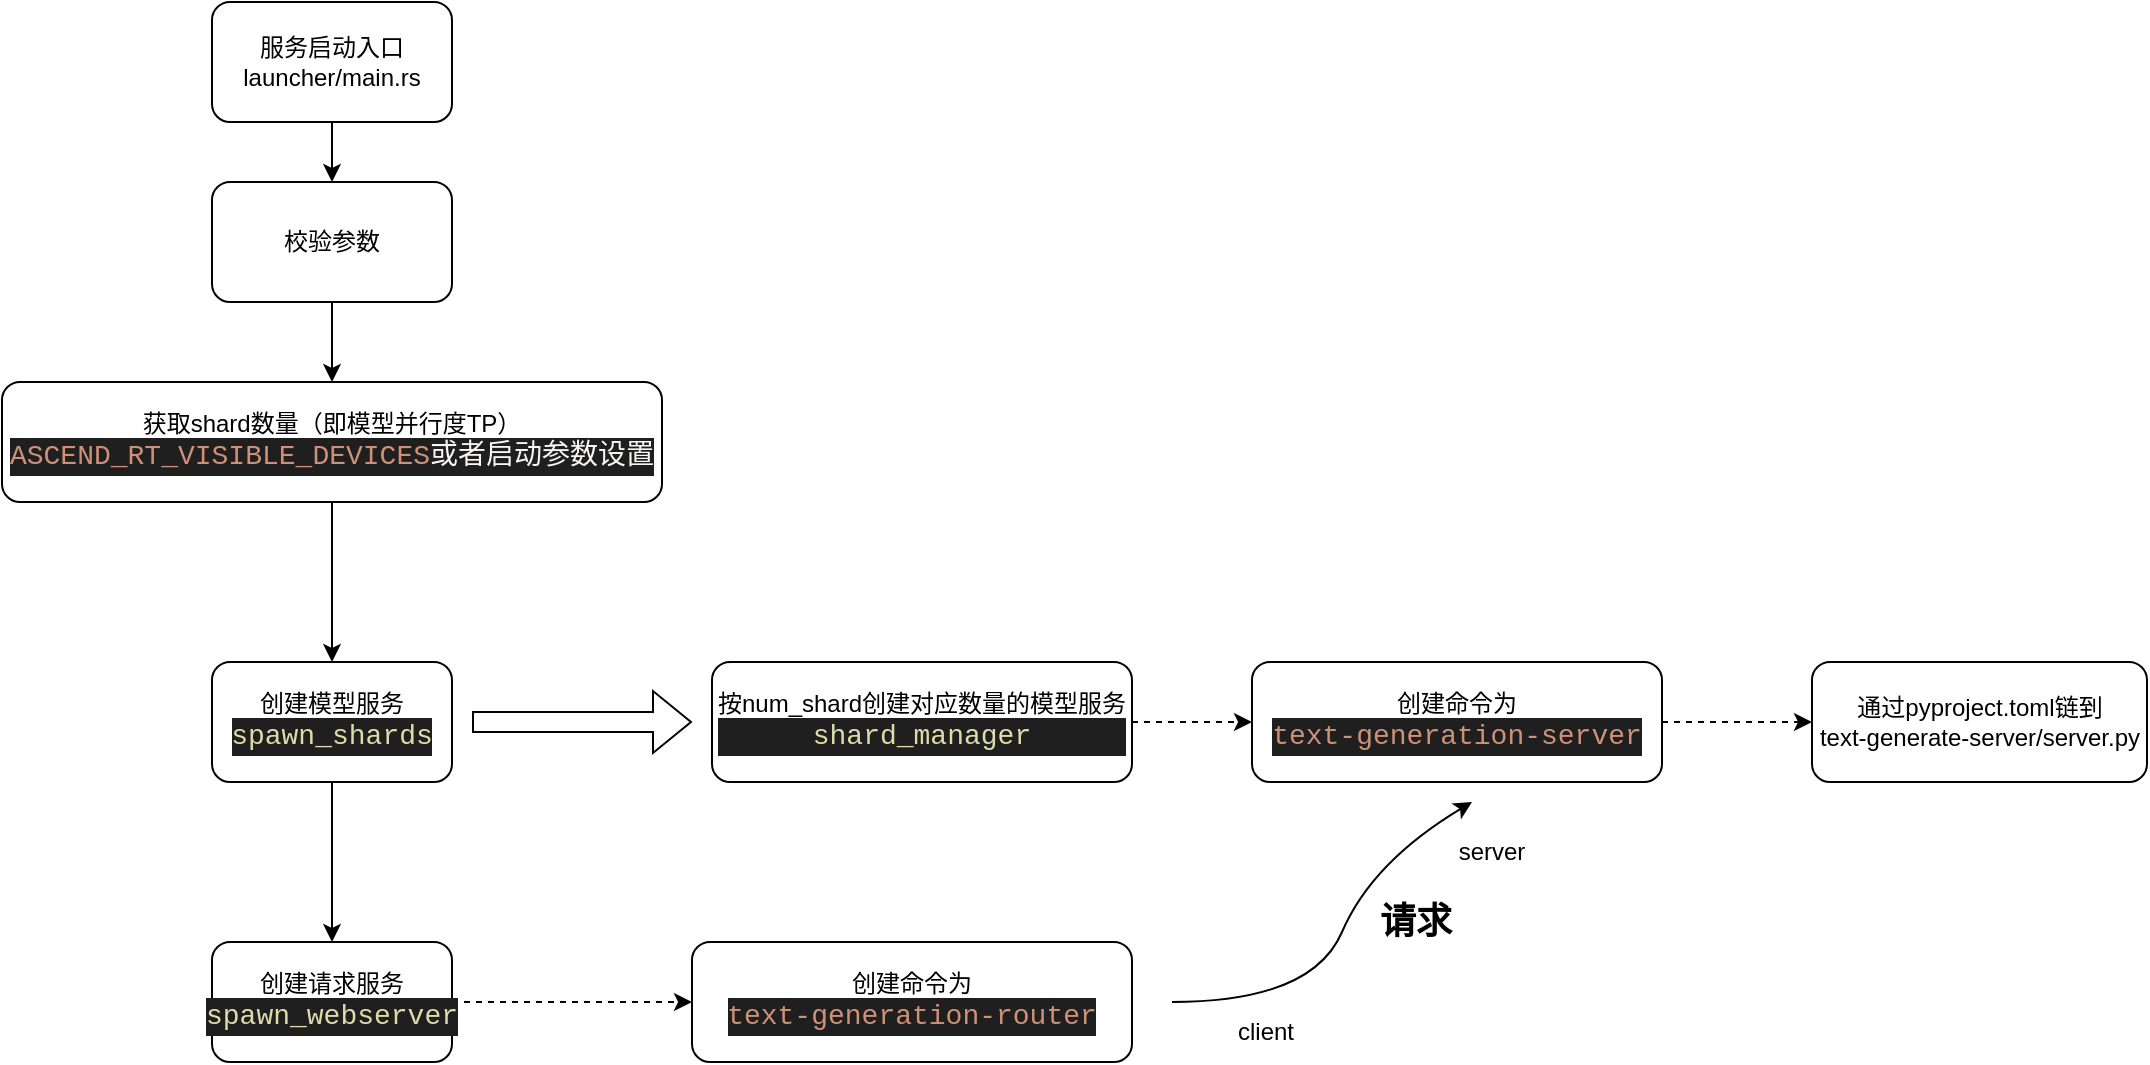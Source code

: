 <mxfile version="24.2.5" type="device" pages="4">
  <diagram id="SqpgA9lJfB61F59VVJIq" name="Launcher">
    <mxGraphModel dx="1347" dy="744" grid="1" gridSize="10" guides="1" tooltips="1" connect="1" arrows="1" fold="1" page="1" pageScale="1" pageWidth="827" pageHeight="1169" math="0" shadow="0">
      <root>
        <mxCell id="0" />
        <mxCell id="1" parent="0" />
        <mxCell id="8fM9SgASZ_8XMaOO6QfT-3" value="" style="edgeStyle=orthogonalEdgeStyle;rounded=0;orthogonalLoop=1;jettySize=auto;html=1;" parent="1" source="8fM9SgASZ_8XMaOO6QfT-1" target="8fM9SgASZ_8XMaOO6QfT-2" edge="1">
          <mxGeometry relative="1" as="geometry" />
        </mxCell>
        <mxCell id="8fM9SgASZ_8XMaOO6QfT-1" value="服务启动入口&lt;div&gt;launcher/main.rs&lt;/div&gt;" style="rounded=1;whiteSpace=wrap;html=1;" parent="1" vertex="1">
          <mxGeometry x="330" y="140" width="120" height="60" as="geometry" />
        </mxCell>
        <mxCell id="8fM9SgASZ_8XMaOO6QfT-5" value="" style="edgeStyle=orthogonalEdgeStyle;rounded=0;orthogonalLoop=1;jettySize=auto;html=1;" parent="1" source="8fM9SgASZ_8XMaOO6QfT-2" target="8fM9SgASZ_8XMaOO6QfT-4" edge="1">
          <mxGeometry relative="1" as="geometry" />
        </mxCell>
        <mxCell id="8fM9SgASZ_8XMaOO6QfT-2" value="校验参数" style="whiteSpace=wrap;html=1;rounded=1;" parent="1" vertex="1">
          <mxGeometry x="330" y="230" width="120" height="60" as="geometry" />
        </mxCell>
        <mxCell id="8fM9SgASZ_8XMaOO6QfT-7" value="" style="edgeStyle=orthogonalEdgeStyle;rounded=0;orthogonalLoop=1;jettySize=auto;html=1;" parent="1" source="8fM9SgASZ_8XMaOO6QfT-4" target="8fM9SgASZ_8XMaOO6QfT-6" edge="1">
          <mxGeometry relative="1" as="geometry" />
        </mxCell>
        <mxCell id="8fM9SgASZ_8XMaOO6QfT-4" value="获取shard数量（即模型并行度TP）&lt;div&gt;&lt;div style=&quot;background-color: rgb(31, 31, 31); font-family: Consolas, &amp;quot;Courier New&amp;quot;, monospace; font-size: 14px; line-height: 19px; white-space: pre;&quot;&gt;&lt;span style=&quot;color: rgb(206, 145, 120);&quot;&gt;ASCEND_RT_VISIBLE_DEVICES&lt;/span&gt;&lt;font color=&quot;#f8f7f6&quot;&gt;或者启动参数设置&lt;/font&gt;&lt;/div&gt;&lt;/div&gt;" style="whiteSpace=wrap;html=1;rounded=1;" parent="1" vertex="1">
          <mxGeometry x="225" y="330" width="330" height="60" as="geometry" />
        </mxCell>
        <mxCell id="8fM9SgASZ_8XMaOO6QfT-9" value="" style="edgeStyle=orthogonalEdgeStyle;rounded=0;orthogonalLoop=1;jettySize=auto;html=1;" parent="1" source="8fM9SgASZ_8XMaOO6QfT-6" target="8fM9SgASZ_8XMaOO6QfT-8" edge="1">
          <mxGeometry relative="1" as="geometry" />
        </mxCell>
        <mxCell id="8fM9SgASZ_8XMaOO6QfT-6" value="创建模型服务&lt;div&gt;&lt;div style=&quot;color: rgb(204, 204, 204); background-color: rgb(31, 31, 31); font-family: Consolas, &amp;quot;Courier New&amp;quot;, monospace; font-size: 14px; line-height: 19px; white-space: pre;&quot;&gt;&lt;span style=&quot;color: #dcdcaa;&quot;&gt;spawn_shards&lt;/span&gt;&lt;/div&gt;&lt;/div&gt;" style="whiteSpace=wrap;html=1;rounded=1;" parent="1" vertex="1">
          <mxGeometry x="330" y="470" width="120" height="60" as="geometry" />
        </mxCell>
        <mxCell id="8fM9SgASZ_8XMaOO6QfT-17" value="" style="edgeStyle=orthogonalEdgeStyle;rounded=0;orthogonalLoop=1;jettySize=auto;html=1;dashed=1;" parent="1" source="8fM9SgASZ_8XMaOO6QfT-8" target="8fM9SgASZ_8XMaOO6QfT-16" edge="1">
          <mxGeometry relative="1" as="geometry" />
        </mxCell>
        <mxCell id="8fM9SgASZ_8XMaOO6QfT-8" value="创建请求服务&lt;div&gt;&lt;div style=&quot;color: rgb(204, 204, 204); background-color: rgb(31, 31, 31); font-family: Consolas, &amp;quot;Courier New&amp;quot;, monospace; font-size: 14px; line-height: 19px; white-space: pre;&quot;&gt;&lt;span style=&quot;color: #dcdcaa;&quot;&gt;spawn_webserver&lt;/span&gt;&lt;/div&gt;&lt;/div&gt;" style="whiteSpace=wrap;html=1;rounded=1;" parent="1" vertex="1">
          <mxGeometry x="330" y="610" width="120" height="60" as="geometry" />
        </mxCell>
        <mxCell id="8fM9SgASZ_8XMaOO6QfT-12" value="" style="shape=flexArrow;endArrow=classic;html=1;rounded=0;" parent="1" edge="1">
          <mxGeometry width="50" height="50" relative="1" as="geometry">
            <mxPoint x="460" y="500" as="sourcePoint" />
            <mxPoint x="570" y="500" as="targetPoint" />
          </mxGeometry>
        </mxCell>
        <mxCell id="8fM9SgASZ_8XMaOO6QfT-15" value="" style="edgeStyle=orthogonalEdgeStyle;rounded=0;orthogonalLoop=1;jettySize=auto;html=1;dashed=1;" parent="1" source="8fM9SgASZ_8XMaOO6QfT-13" target="8fM9SgASZ_8XMaOO6QfT-14" edge="1">
          <mxGeometry relative="1" as="geometry" />
        </mxCell>
        <mxCell id="8fM9SgASZ_8XMaOO6QfT-13" value="按num_shard创建对应数量的模型服务&lt;div&gt;&lt;div style=&quot;color: rgb(204, 204, 204); background-color: rgb(31, 31, 31); font-family: Consolas, &amp;quot;Courier New&amp;quot;, monospace; font-size: 14px; line-height: 19px; white-space: pre;&quot;&gt;&lt;span style=&quot;color: #dcdcaa;&quot;&gt;shard_manager&lt;/span&gt;&lt;/div&gt;&lt;/div&gt;" style="rounded=1;whiteSpace=wrap;html=1;" parent="1" vertex="1">
          <mxGeometry x="580" y="470" width="210" height="60" as="geometry" />
        </mxCell>
        <mxCell id="afpWN4tFc4fNERLYsOLc-2" value="" style="edgeStyle=orthogonalEdgeStyle;rounded=0;orthogonalLoop=1;jettySize=auto;html=1;dashed=1;" parent="1" source="8fM9SgASZ_8XMaOO6QfT-14" target="afpWN4tFc4fNERLYsOLc-1" edge="1">
          <mxGeometry relative="1" as="geometry" />
        </mxCell>
        <mxCell id="8fM9SgASZ_8XMaOO6QfT-14" value="创建命令为&lt;div&gt;&lt;div style=&quot;color: rgb(204, 204, 204); background-color: rgb(31, 31, 31); font-family: Consolas, &amp;quot;Courier New&amp;quot;, monospace; font-size: 14px; line-height: 19px; white-space: pre;&quot;&gt;&lt;span style=&quot;color: #ce9178;&quot;&gt;text-generation-server&lt;/span&gt;&lt;/div&gt;&lt;/div&gt;" style="whiteSpace=wrap;html=1;rounded=1;" parent="1" vertex="1">
          <mxGeometry x="850" y="470" width="205" height="60" as="geometry" />
        </mxCell>
        <mxCell id="8fM9SgASZ_8XMaOO6QfT-16" value="创建命令为&lt;div&gt;&lt;div style=&quot;color: rgb(204, 204, 204); background-color: rgb(31, 31, 31); font-family: Consolas, &amp;quot;Courier New&amp;quot;, monospace; font-size: 14px; line-height: 19px; white-space: pre;&quot;&gt;&lt;span style=&quot;color: #ce9178;&quot;&gt;text-generation-router&lt;/span&gt;&lt;/div&gt;&lt;/div&gt;" style="whiteSpace=wrap;html=1;rounded=1;" parent="1" vertex="1">
          <mxGeometry x="570" y="610" width="220" height="60" as="geometry" />
        </mxCell>
        <mxCell id="afpWN4tFc4fNERLYsOLc-1" value="通过pyproject.toml链到&lt;div&gt;text-generate-server/server.py&lt;/div&gt;" style="whiteSpace=wrap;html=1;rounded=1;" parent="1" vertex="1">
          <mxGeometry x="1130" y="470" width="167.5" height="60" as="geometry" />
        </mxCell>
        <mxCell id="j8MMWJbs8Y2KiwgAFLxC-1" value="" style="curved=1;endArrow=classic;html=1;rounded=0;" parent="1" edge="1">
          <mxGeometry width="50" height="50" relative="1" as="geometry">
            <mxPoint x="810" y="640" as="sourcePoint" />
            <mxPoint x="960" y="540" as="targetPoint" />
            <Array as="points">
              <mxPoint x="880" y="640" />
              <mxPoint x="910" y="570" />
            </Array>
          </mxGeometry>
        </mxCell>
        <mxCell id="j8MMWJbs8Y2KiwgAFLxC-2" value="client" style="text;html=1;align=center;verticalAlign=middle;whiteSpace=wrap;rounded=0;" parent="1" vertex="1">
          <mxGeometry x="827" y="640" width="60" height="30" as="geometry" />
        </mxCell>
        <mxCell id="j8MMWJbs8Y2KiwgAFLxC-3" value="server" style="text;html=1;align=center;verticalAlign=middle;whiteSpace=wrap;rounded=0;" parent="1" vertex="1">
          <mxGeometry x="940" y="550" width="60" height="30" as="geometry" />
        </mxCell>
        <mxCell id="j8MMWJbs8Y2KiwgAFLxC-5" value="请求" style="text;html=1;align=center;verticalAlign=middle;whiteSpace=wrap;rounded=0;fontSize=18;fontStyle=1" parent="1" vertex="1">
          <mxGeometry x="887" y="585" width="90" height="30" as="geometry" />
        </mxCell>
      </root>
    </mxGraphModel>
  </diagram>
  <diagram id="bvo3i7HECF0Yc3GEDmf4" name="text-generation-router">
    <mxGraphModel dx="1347" dy="744" grid="1" gridSize="10" guides="1" tooltips="1" connect="1" arrows="1" fold="1" page="1" pageScale="1" pageWidth="827" pageHeight="1169" math="0" shadow="0">
      <root>
        <mxCell id="0" />
        <mxCell id="1" parent="0" />
        <mxCell id="l9--Gc5wlDO2-LVOBnj8-3" value="" style="edgeStyle=orthogonalEdgeStyle;rounded=0;orthogonalLoop=1;jettySize=auto;html=1;" parent="1" source="l9--Gc5wlDO2-LVOBnj8-1" target="l9--Gc5wlDO2-LVOBnj8-2" edge="1">
          <mxGeometry relative="1" as="geometry" />
        </mxCell>
        <mxCell id="l9--Gc5wlDO2-LVOBnj8-1" value="请求服务入口&lt;div&gt;router/main.rs&lt;/div&gt;" style="rounded=1;whiteSpace=wrap;html=1;" parent="1" vertex="1">
          <mxGeometry x="250" y="230" width="120" height="60" as="geometry" />
        </mxCell>
        <mxCell id="l9--Gc5wlDO2-LVOBnj8-5" value="" style="edgeStyle=orthogonalEdgeStyle;rounded=0;orthogonalLoop=1;jettySize=auto;html=1;" parent="1" source="l9--Gc5wlDO2-LVOBnj8-2" target="l9--Gc5wlDO2-LVOBnj8-4" edge="1">
          <mxGeometry relative="1" as="geometry" />
        </mxCell>
        <mxCell id="l9--Gc5wlDO2-LVOBnj8-2" value="参数校验" style="whiteSpace=wrap;html=1;rounded=1;" parent="1" vertex="1">
          <mxGeometry x="250" y="330" width="120" height="60" as="geometry" />
        </mxCell>
        <mxCell id="XuCRXoDc4IViZIX7bLIx-2" value="" style="edgeStyle=orthogonalEdgeStyle;rounded=0;orthogonalLoop=1;jettySize=auto;html=1;" parent="1" source="l9--Gc5wlDO2-LVOBnj8-4" target="XuCRXoDc4IViZIX7bLIx-1" edge="1">
          <mxGeometry relative="1" as="geometry" />
        </mxCell>
        <mxCell id="l9--Gc5wlDO2-LVOBnj8-4" value="如果有tokenizer.json，则加载（加速tokenize）" style="whiteSpace=wrap;html=1;rounded=1;" parent="1" vertex="1">
          <mxGeometry x="220" y="430" width="180" height="60" as="geometry" />
        </mxCell>
        <mxCell id="XuCRXoDc4IViZIX7bLIx-4" value="" style="edgeStyle=orthogonalEdgeStyle;rounded=0;orthogonalLoop=1;jettySize=auto;html=1;dashed=1;" parent="1" source="XuCRXoDc4IViZIX7bLIx-1" target="XuCRXoDc4IViZIX7bLIx-3" edge="1">
          <mxGeometry relative="1" as="geometry" />
        </mxCell>
        <mxCell id="XuCRXoDc4IViZIX7bLIx-8" value="" style="edgeStyle=orthogonalEdgeStyle;rounded=0;orthogonalLoop=1;jettySize=auto;html=1;" parent="1" source="XuCRXoDc4IViZIX7bLIx-1" target="XuCRXoDc4IViZIX7bLIx-7" edge="1">
          <mxGeometry relative="1" as="geometry" />
        </mxCell>
        <mxCell id="XuCRXoDc4IViZIX7bLIx-1" value="创建shardedClient" style="whiteSpace=wrap;html=1;rounded=1;" parent="1" vertex="1">
          <mxGeometry x="250" y="540" width="120" height="60" as="geometry" />
        </mxCell>
        <mxCell id="XuCRXoDc4IViZIX7bLIx-6" value="" style="edgeStyle=orthogonalEdgeStyle;rounded=0;orthogonalLoop=1;jettySize=auto;html=1;dashed=1;" parent="1" source="XuCRXoDc4IViZIX7bLIx-3" target="XuCRXoDc4IViZIX7bLIx-5" edge="1">
          <mxGeometry relative="1" as="geometry" />
        </mxCell>
        <mxCell id="XuCRXoDc4IViZIX7bLIx-3" value="实际是多个客户端&lt;div&gt;&lt;div style=&quot;color: rgb(204, 204, 204); background-color: rgb(31, 31, 31); font-family: Consolas, &amp;quot;Courier New&amp;quot;, monospace; font-size: 14px; line-height: 19px; white-space: pre;&quot;&gt;&lt;span style=&quot;color: #4ec9b0;&quot;&gt;Vec&lt;/span&gt;&amp;lt;&lt;span style=&quot;color: #4ec9b0;&quot;&gt;Client&lt;/span&gt;&amp;gt;&lt;/div&gt;&lt;/div&gt;" style="whiteSpace=wrap;html=1;rounded=1;" parent="1" vertex="1">
          <mxGeometry x="450" y="540" width="120" height="60" as="geometry" />
        </mxCell>
        <mxCell id="XuCRXoDc4IViZIX7bLIx-5" value="Client实际是&lt;div&gt;&lt;div style=&quot;color: rgb(204, 204, 204); background-color: rgb(31, 31, 31); font-family: Consolas, &amp;quot;Courier New&amp;quot;, monospace; font-size: 14px; line-height: 19px; white-space: pre;&quot;&gt;&lt;span style=&quot;color: #4ec9b0;&quot;&gt;TextGenerationServiceClient&lt;/span&gt;&amp;lt;&lt;span style=&quot;color: #4ec9b0;&quot;&gt;Channel&lt;/span&gt;&amp;gt;&lt;/div&gt;&lt;/div&gt;" style="whiteSpace=wrap;html=1;rounded=1;" parent="1" vertex="1">
          <mxGeometry x="620" y="540" width="310" height="60" as="geometry" />
        </mxCell>
        <mxCell id="XuCRXoDc4IViZIX7bLIx-10" value="" style="edgeStyle=orthogonalEdgeStyle;rounded=0;orthogonalLoop=1;jettySize=auto;html=1;" parent="1" source="XuCRXoDc4IViZIX7bLIx-7" target="XuCRXoDc4IViZIX7bLIx-9" edge="1">
          <mxGeometry relative="1" as="geometry" />
        </mxCell>
        <mxCell id="XuCRXoDc4IViZIX7bLIx-7" value="调用clear_cache()" style="whiteSpace=wrap;html=1;rounded=1;" parent="1" vertex="1">
          <mxGeometry x="250" y="650" width="120" height="60" as="geometry" />
        </mxCell>
        <mxCell id="XuCRXoDc4IViZIX7bLIx-12" value="" style="edgeStyle=orthogonalEdgeStyle;rounded=0;orthogonalLoop=1;jettySize=auto;html=1;" parent="1" source="XuCRXoDc4IViZIX7bLIx-9" target="XuCRXoDc4IViZIX7bLIx-11" edge="1">
          <mxGeometry relative="1" as="geometry" />
        </mxCell>
        <mxCell id="XuCRXoDc4IViZIX7bLIx-9" value="调用warmup" style="whiteSpace=wrap;html=1;rounded=1;" parent="1" vertex="1">
          <mxGeometry x="250" y="770" width="120" height="60" as="geometry" />
        </mxCell>
        <mxCell id="XuCRXoDc4IViZIX7bLIx-15" value="" style="edgeStyle=orthogonalEdgeStyle;rounded=0;orthogonalLoop=1;jettySize=auto;html=1;dashed=1;" parent="1" source="XuCRXoDc4IViZIX7bLIx-11" target="XuCRXoDc4IViZIX7bLIx-14" edge="1">
          <mxGeometry relative="1" as="geometry" />
        </mxCell>
        <mxCell id="XuCRXoDc4IViZIX7bLIx-11" value="启动服务&lt;div&gt;&lt;div style=&quot;color: rgb(204, 204, 204); background-color: rgb(31, 31, 31); font-family: Consolas, &amp;quot;Courier New&amp;quot;, monospace; font-size: 14px; line-height: 19px; white-space: pre;&quot;&gt;&lt;span style=&quot;color: #4ec9b0;&quot;&gt;server&lt;/span&gt;&lt;span style=&quot;color: #d4d4d4;&quot;&gt;::&lt;/span&gt;&lt;span style=&quot;color: #dcdcaa;&quot;&gt;run&lt;/span&gt;()&lt;/div&gt;&lt;/div&gt;" style="whiteSpace=wrap;html=1;rounded=1;" parent="1" vertex="1">
          <mxGeometry x="250" y="880" width="120" height="60" as="geometry" />
        </mxCell>
        <mxCell id="XuCRXoDc4IViZIX7bLIx-14" value="调用server.rs的run()" style="whiteSpace=wrap;html=1;rounded=1;" parent="1" vertex="1">
          <mxGeometry x="450" y="880" width="120" height="60" as="geometry" />
        </mxCell>
        <mxCell id="uufldpvzKON03YWBHDo--1" value="" style="shape=curlyBracket;whiteSpace=wrap;html=1;rounded=1;labelPosition=left;verticalLabelPosition=middle;align=right;verticalAlign=middle;" parent="1" vertex="1">
          <mxGeometry x="590" y="850" width="20" height="120" as="geometry" />
        </mxCell>
        <mxCell id="uufldpvzKON03YWBHDo--2" value="创建validation对象&lt;div&gt;对输入进行处理&lt;/div&gt;" style="rounded=1;whiteSpace=wrap;html=1;" parent="1" vertex="1">
          <mxGeometry x="620" y="830" width="170" height="40" as="geometry" />
        </mxCell>
        <mxCell id="uufldpvzKON03YWBHDo--3" value="创建infer对象&lt;div&gt;做推理&lt;/div&gt;" style="rounded=1;whiteSpace=wrap;html=1;" parent="1" vertex="1">
          <mxGeometry x="620" y="890" width="170" height="40" as="geometry" />
        </mxCell>
        <mxCell id="uufldpvzKON03YWBHDo--4" value="启动服务，并提供请求url&lt;div&gt;&lt;div style=&quot;color: rgb(204, 204, 204); background-color: rgb(31, 31, 31); font-family: Consolas, &amp;quot;Courier New&amp;quot;, monospace; font-size: 14px; line-height: 19px; white-space: pre;&quot;&gt;&lt;span style=&quot;color: #4ec9b0;&quot;&gt;Router&lt;/span&gt;&lt;span style=&quot;color: #d4d4d4;&quot;&gt;::&lt;/span&gt;&lt;span style=&quot;color: #dcdcaa;&quot;&gt;new&lt;/span&gt;()&lt;/div&gt;&lt;/div&gt;" style="rounded=1;whiteSpace=wrap;html=1;" parent="1" vertex="1">
          <mxGeometry x="620" y="950" width="185" height="40" as="geometry" />
        </mxCell>
        <mxCell id="uufldpvzKON03YWBHDo--5" value="" style="shape=curlyBracket;whiteSpace=wrap;html=1;rounded=1;labelPosition=left;verticalLabelPosition=middle;align=right;verticalAlign=middle;" parent="1" vertex="1">
          <mxGeometry x="820" y="980" width="20" height="120" as="geometry" />
        </mxCell>
        <mxCell id="uufldpvzKON03YWBHDo--6" value="&lt;div style=&quot;color: #cccccc;background-color: #1f1f1f;font-family: Consolas, &#39;Courier New&#39;, monospace;font-weight: normal;font-size: 14px;line-height: 19px;white-space: pre;&quot;&gt;&lt;div&gt;&lt;span style=&quot;color: #ce9178;&quot;&gt;/generate&lt;/span&gt;&lt;/div&gt;&lt;/div&gt;" style="text;whiteSpace=wrap;html=1;" parent="1" vertex="1">
          <mxGeometry x="850" y="970" width="100" height="40" as="geometry" />
        </mxCell>
        <mxCell id="g-QWhA116RUE6NQJ05dA-4" style="edgeStyle=orthogonalEdgeStyle;rounded=0;orthogonalLoop=1;jettySize=auto;html=1;exitX=1;exitY=0.5;exitDx=0;exitDy=0;entryX=0;entryY=0.5;entryDx=0;entryDy=0;" parent="1" source="uufldpvzKON03YWBHDo--7" target="g-QWhA116RUE6NQJ05dA-3" edge="1">
          <mxGeometry relative="1" as="geometry" />
        </mxCell>
        <mxCell id="uufldpvzKON03YWBHDo--7" value="&lt;div style=&quot;color: #cccccc;background-color: #1f1f1f;font-family: Consolas, &#39;Courier New&#39;, monospace;font-weight: normal;font-size: 14px;line-height: 19px;white-space: pre;&quot;&gt;&lt;div&gt;&lt;span style=&quot;color: #ce9178;&quot;&gt;/generate_stream&lt;/span&gt;&lt;/div&gt;&lt;/div&gt;" style="text;whiteSpace=wrap;html=1;" parent="1" vertex="1">
          <mxGeometry x="850" y="1010" width="160" height="40" as="geometry" />
        </mxCell>
        <mxCell id="uufldpvzKON03YWBHDo--8" value="" style="ellipse;whiteSpace=wrap;html=1;aspect=fixed;fillColor=#edeaf1;" parent="1" vertex="1">
          <mxGeometry x="860" y="1050" width="10" height="10" as="geometry" />
        </mxCell>
        <mxCell id="uufldpvzKON03YWBHDo--9" value="" style="ellipse;whiteSpace=wrap;html=1;aspect=fixed;fillColor=#FFFFFF;" parent="1" vertex="1">
          <mxGeometry x="860" y="1070" width="10" height="10" as="geometry" />
        </mxCell>
        <mxCell id="uufldpvzKON03YWBHDo--10" value="" style="ellipse;whiteSpace=wrap;html=1;aspect=fixed;fillColor=#f7f5fa;" parent="1" vertex="1">
          <mxGeometry x="860" y="1090" width="10" height="10" as="geometry" />
        </mxCell>
        <mxCell id="uufldpvzKON03YWBHDo--11" value="" style="curved=1;endArrow=classic;html=1;rounded=0;exitX=0.5;exitY=1;exitDx=0;exitDy=0;entryX=1;entryY=0;entryDx=0;entryDy=0;" parent="1" source="XuCRXoDc4IViZIX7bLIx-3" target="uufldpvzKON03YWBHDo--3" edge="1">
          <mxGeometry width="50" height="50" relative="1" as="geometry">
            <mxPoint x="640" y="860" as="sourcePoint" />
            <mxPoint x="690" y="810" as="targetPoint" />
            <Array as="points">
              <mxPoint x="720" y="650" />
              <mxPoint x="950" y="760" />
            </Array>
          </mxGeometry>
        </mxCell>
        <mxCell id="uufldpvzKON03YWBHDo--12" value="其中的成员" style="text;html=1;align=center;verticalAlign=middle;whiteSpace=wrap;rounded=0;fontStyle=1;fontSize=16;" parent="1" vertex="1">
          <mxGeometry x="720" y="640" width="110" height="30" as="geometry" />
        </mxCell>
        <mxCell id="uufldpvzKON03YWBHDo--14" style="edgeStyle=orthogonalEdgeStyle;rounded=0;orthogonalLoop=1;jettySize=auto;html=1;exitX=0.5;exitY=1;exitDx=0;exitDy=0;entryX=0.1;entryY=0.5;entryDx=0;entryDy=0;entryPerimeter=0;" parent="1" source="uufldpvzKON03YWBHDo--4" target="uufldpvzKON03YWBHDo--5" edge="1">
          <mxGeometry relative="1" as="geometry" />
        </mxCell>
        <mxCell id="g-QWhA116RUE6NQJ05dA-11" value="" style="edgeStyle=orthogonalEdgeStyle;rounded=0;orthogonalLoop=1;jettySize=auto;html=1;" parent="1" source="g-QWhA116RUE6NQJ05dA-3" target="g-QWhA116RUE6NQJ05dA-10" edge="1">
          <mxGeometry relative="1" as="geometry" />
        </mxCell>
        <mxCell id="g-QWhA116RUE6NQJ05dA-3" value="实际调用infer.generate_stream" style="rounded=1;whiteSpace=wrap;html=1;" parent="1" vertex="1">
          <mxGeometry x="1050" y="1000" width="150" height="60" as="geometry" />
        </mxCell>
        <mxCell id="g-QWhA116RUE6NQJ05dA-6" value="" style="shape=curlyBracket;whiteSpace=wrap;html=1;rounded=1;labelPosition=left;verticalLabelPosition=middle;align=right;verticalAlign=middle;" parent="1" vertex="1">
          <mxGeometry x="970" y="850" width="20" height="120" as="geometry" />
        </mxCell>
        <mxCell id="g-QWhA116RUE6NQJ05dA-7" value="创建queue，存放请求" style="rounded=1;whiteSpace=wrap;html=1;" parent="1" vertex="1">
          <mxGeometry x="1001" y="850" width="139" height="40" as="geometry" />
        </mxCell>
        <mxCell id="g-QWhA116RUE6NQJ05dA-8" style="edgeStyle=orthogonalEdgeStyle;rounded=0;orthogonalLoop=1;jettySize=auto;html=1;exitX=1;exitY=0.5;exitDx=0;exitDy=0;entryX=0.1;entryY=0.5;entryDx=0;entryDy=0;entryPerimeter=0;" parent="1" source="uufldpvzKON03YWBHDo--3" target="g-QWhA116RUE6NQJ05dA-6" edge="1">
          <mxGeometry relative="1" as="geometry" />
        </mxCell>
        <mxCell id="g-QWhA116RUE6NQJ05dA-9" value="创建batching_task&lt;div&gt;实际的任务处理&lt;/div&gt;" style="rounded=1;whiteSpace=wrap;html=1;" parent="1" vertex="1">
          <mxGeometry x="1001" y="930" width="139" height="40" as="geometry" />
        </mxCell>
        <mxCell id="g-QWhA116RUE6NQJ05dA-10" value="将请求存放进queue，&lt;div&gt;随后激活batching_task&lt;/div&gt;" style="whiteSpace=wrap;html=1;rounded=1;" parent="1" vertex="1">
          <mxGeometry x="1295" y="1000" width="120" height="60" as="geometry" />
        </mxCell>
        <mxCell id="g-QWhA116RUE6NQJ05dA-12" value="" style="curved=1;endArrow=classic;html=1;rounded=0;entryX=1;entryY=0.5;entryDx=0;entryDy=0;exitX=0.5;exitY=0;exitDx=0;exitDy=0;" parent="1" source="g-QWhA116RUE6NQJ05dA-10" target="g-QWhA116RUE6NQJ05dA-9" edge="1">
          <mxGeometry width="50" height="50" relative="1" as="geometry">
            <mxPoint x="1070" y="870" as="sourcePoint" />
            <mxPoint x="1120" y="820" as="targetPoint" />
            <Array as="points">
              <mxPoint x="1280" y="960" />
              <mxPoint x="1200" y="950" />
            </Array>
          </mxGeometry>
        </mxCell>
        <mxCell id="H_vMvMSTDIy7fdAYlQ_e-1" value="" style="shape=curlyBracket;whiteSpace=wrap;html=1;rounded=1;labelPosition=left;verticalLabelPosition=middle;align=right;verticalAlign=middle;" parent="1" vertex="1">
          <mxGeometry x="1210" y="770" width="20" height="120" as="geometry" />
        </mxCell>
        <mxCell id="H_vMvMSTDIy7fdAYlQ_e-2" style="edgeStyle=orthogonalEdgeStyle;rounded=0;orthogonalLoop=1;jettySize=auto;html=1;exitX=1;exitY=0.25;exitDx=0;exitDy=0;entryX=0.1;entryY=0.5;entryDx=0;entryDy=0;entryPerimeter=0;" parent="1" source="g-QWhA116RUE6NQJ05dA-9" target="H_vMvMSTDIy7fdAYlQ_e-1" edge="1">
          <mxGeometry relative="1" as="geometry">
            <Array as="points">
              <mxPoint x="1180" y="940" />
              <mxPoint x="1180" y="830" />
            </Array>
          </mxGeometry>
        </mxCell>
        <mxCell id="H_vMvMSTDIy7fdAYlQ_e-3" value="prefill" style="rounded=1;whiteSpace=wrap;html=1;" parent="1" vertex="1">
          <mxGeometry x="1241" y="750" width="99" height="30" as="geometry" />
        </mxCell>
        <mxCell id="H_vMvMSTDIy7fdAYlQ_e-4" value="decode" style="rounded=1;whiteSpace=wrap;html=1;" parent="1" vertex="1">
          <mxGeometry x="1241" y="791" width="99" height="30" as="geometry" />
        </mxCell>
        <mxCell id="H_vMvMSTDIy7fdAYlQ_e-5" value="filter_batch" style="rounded=1;whiteSpace=wrap;html=1;" parent="1" vertex="1">
          <mxGeometry x="1241" y="835" width="99" height="30" as="geometry" />
        </mxCell>
        <mxCell id="H_vMvMSTDIy7fdAYlQ_e-7" value="clear_cache" style="rounded=1;whiteSpace=wrap;html=1;" parent="1" vertex="1">
          <mxGeometry x="1241" y="880" width="99" height="30" as="geometry" />
        </mxCell>
        <mxCell id="PLalCdW3tqJCb5XtEiZM-1" value="" style="curved=1;endArrow=classic;html=1;rounded=0;entryX=1;entryY=0.5;entryDx=0;entryDy=0;" parent="1" target="XuCRXoDc4IViZIX7bLIx-5" edge="1">
          <mxGeometry width="50" height="50" relative="1" as="geometry">
            <mxPoint x="1350" y="840" as="sourcePoint" />
            <mxPoint x="960" y="790" as="targetPoint" />
            <Array as="points">
              <mxPoint x="1370" y="660" />
              <mxPoint x="1180" y="580" />
            </Array>
          </mxGeometry>
        </mxCell>
        <mxCell id="PLalCdW3tqJCb5XtEiZM-2" value="调用client的方法" style="text;html=1;align=center;verticalAlign=middle;whiteSpace=wrap;rounded=0;fontSize=16;fontStyle=1" parent="1" vertex="1">
          <mxGeometry x="1210" y="570" width="160" height="30" as="geometry" />
        </mxCell>
      </root>
    </mxGraphModel>
  </diagram>
  <diagram name="text-generation-server" id="ZYx98nKoxlcXv5ATYFLJ">
    <mxGraphModel dx="344" dy="647" grid="1" gridSize="10" guides="1" tooltips="1" connect="1" arrows="1" fold="1" page="1" pageScale="1" pageWidth="827" pageHeight="1169" math="0" shadow="0">
      <root>
        <mxCell id="0" />
        <mxCell id="1" parent="0" />
        <mxCell id="LAHEby5p-OLS9iusfp1y-2" value="" style="edgeStyle=orthogonalEdgeStyle;rounded=0;orthogonalLoop=1;jettySize=auto;html=1;" parent="1" source="v7SOr5Rd_UC0ck7hViW0-2" target="LAHEby5p-OLS9iusfp1y-1" edge="1">
          <mxGeometry relative="1" as="geometry" />
        </mxCell>
        <mxCell id="v7SOr5Rd_UC0ck7hViW0-2" value="&lt;font style=&quot;font-size: 20px;&quot;&gt;server.py&lt;/font&gt;" style="rounded=1;whiteSpace=wrap;html=1;" parent="1" vertex="1">
          <mxGeometry x="1660" y="530" width="210" height="70" as="geometry" />
        </mxCell>
        <mxCell id="v7SOr5Rd_UC0ck7hViW0-3" style="edgeStyle=orthogonalEdgeStyle;rounded=0;orthogonalLoop=1;jettySize=auto;html=1;exitX=1;exitY=0.5;exitDx=0;exitDy=0;" parent="1" source="v7SOr5Rd_UC0ck7hViW0-6" target="v7SOr5Rd_UC0ck7hViW0-8" edge="1">
          <mxGeometry relative="1" as="geometry">
            <mxPoint x="2210" y="730" as="targetPoint" />
            <Array as="points">
              <mxPoint x="2130" y="845" />
              <mxPoint x="2130" y="730" />
            </Array>
          </mxGeometry>
        </mxCell>
        <mxCell id="v7SOr5Rd_UC0ck7hViW0-5" value="" style="edgeStyle=orthogonalEdgeStyle;rounded=0;orthogonalLoop=1;jettySize=auto;html=1;" parent="1" source="v7SOr5Rd_UC0ck7hViW0-6" target="v7SOr5Rd_UC0ck7hViW0-34" edge="1">
          <mxGeometry relative="1" as="geometry" />
        </mxCell>
        <mxCell id="v7SOr5Rd_UC0ck7hViW0-6" value="&lt;div style=&quot;color: rgb(204, 204, 204); background-color: rgb(31, 31, 31); font-family: Consolas, &amp;quot;Courier New&amp;quot;, monospace; font-size: 14px; line-height: 19px; white-space: pre;&quot;&gt;&lt;div&gt;&lt;span style=&quot;color: #9cdcfe;&quot;&gt;model&lt;/span&gt; &lt;span style=&quot;color: #d4d4d4;&quot;&gt;=&lt;/span&gt; &lt;span style=&quot;color: #dcdcaa;&quot;&gt;get_model&lt;/span&gt;(&lt;span style=&quot;color: rgb(156, 220, 254);&quot;&gt;model_id&lt;/span&gt;, &lt;span style=&quot;color: rgb(156, 220, 254);&quot;&gt;revision&lt;/span&gt;, &lt;span style=&quot;color: rgb(156, 220, 254);&quot;&gt;sharded&lt;/span&gt;, &lt;span style=&quot;color: rgb(156, 220, 254);&quot;&gt;quantize&lt;/span&gt;, &lt;span style=&quot;color: rgb(156, 220, 254);&quot;&gt;dtype&lt;/span&gt;, &lt;span style=&quot;color: rgb(156, 220, 254);&quot;&gt;trust_remote_code&lt;/span&gt;)&lt;/div&gt;&lt;/div&gt;" style="whiteSpace=wrap;html=1;rounded=1;" parent="1" vertex="1">
          <mxGeometry x="1419.38" y="815" width="691.25" height="60" as="geometry" />
        </mxCell>
        <mxCell id="v7SOr5Rd_UC0ck7hViW0-7" value="&lt;font style=&quot;font-size: 20px;&quot;&gt;获取模型&lt;/font&gt;" style="text;html=1;align=center;verticalAlign=middle;whiteSpace=wrap;rounded=0;" parent="1" vertex="1">
          <mxGeometry x="1760" y="735" width="150" height="80" as="geometry" />
        </mxCell>
        <mxCell id="v7SOr5Rd_UC0ck7hViW0-8" value="&lt;div style=&quot;color: rgb(204, 204, 204); background-color: rgb(31, 31, 31); font-family: Consolas, &amp;quot;Courier New&amp;quot;, monospace; font-size: 14px; line-height: 19px; white-space: pre;&quot;&gt;&lt;span style=&quot;color: #4ec9b0;&quot;&gt;ATBModel&lt;/span&gt;&lt;/div&gt;" style="rounded=1;whiteSpace=wrap;html=1;" parent="1" vertex="1">
          <mxGeometry x="2150" y="700" width="120" height="60" as="geometry" />
        </mxCell>
        <mxCell id="v7SOr5Rd_UC0ck7hViW0-18" style="edgeStyle=orthogonalEdgeStyle;rounded=0;orthogonalLoop=1;jettySize=auto;html=1;exitX=1;exitY=0.5;exitDx=0;exitDy=0;entryX=0;entryY=0.5;entryDx=0;entryDy=0;dashed=1;" parent="1" source="v7SOr5Rd_UC0ck7hViW0-20" target="v7SOr5Rd_UC0ck7hViW0-22" edge="1">
          <mxGeometry relative="1" as="geometry" />
        </mxCell>
        <mxCell id="v7SOr5Rd_UC0ck7hViW0-19" value="" style="edgeStyle=orthogonalEdgeStyle;rounded=0;orthogonalLoop=1;jettySize=auto;html=1;" parent="1" source="v7SOr5Rd_UC0ck7hViW0-20" target="v7SOr5Rd_UC0ck7hViW0-24" edge="1">
          <mxGeometry relative="1" as="geometry" />
        </mxCell>
        <mxCell id="v7SOr5Rd_UC0ck7hViW0-20" value="加载权重&lt;div&gt;&lt;span style=&quot;color: rgb(78, 201, 176); font-family: Consolas, &amp;quot;Courier New&amp;quot;, monospace; font-size: 14px; white-space: pre; background-color: rgb(31, 31, 31);&quot;&gt;Weights 类别&lt;/span&gt;&lt;br&gt;&lt;/div&gt;" style="whiteSpace=wrap;html=1;rounded=1;" parent="1" vertex="1">
          <mxGeometry x="2842" y="745" width="288" height="60" as="geometry" />
        </mxCell>
        <mxCell id="v7SOr5Rd_UC0ck7hViW0-22" value="记录tensor_name对应的file_name" style="rounded=1;whiteSpace=wrap;html=1;" parent="1" vertex="1">
          <mxGeometry x="3283" y="745" width="120" height="60" as="geometry" />
        </mxCell>
        <mxCell id="v7SOr5Rd_UC0ck7hViW0-23" value="" style="edgeStyle=orthogonalEdgeStyle;rounded=0;orthogonalLoop=1;jettySize=auto;html=1;" parent="1" source="v7SOr5Rd_UC0ck7hViW0-24" target="v7SOr5Rd_UC0ck7hViW0-33" edge="1">
          <mxGeometry relative="1" as="geometry" />
        </mxCell>
        <mxCell id="v7SOr5Rd_UC0ck7hViW0-24" value="生成模型对象&lt;div&gt;&lt;div style=&quot;color: rgb(204, 204, 204); background-color: rgb(31, 31, 31); font-family: Consolas, &amp;quot;Courier New&amp;quot;, monospace; font-size: 14px; line-height: 19px; white-space: pre;&quot;&gt;&lt;span style=&quot;color: #9cdcfe;&quot;&gt;model_cls&lt;/span&gt;(&lt;span style=&quot;color: #9cdcfe;&quot;&gt;config&lt;/span&gt;, &lt;span style=&quot;color: #9cdcfe;&quot;&gt;weights&lt;/span&gt;)&lt;/div&gt;&lt;/div&gt;&lt;div style=&quot;color: rgb(204, 204, 204); background-color: rgb(31, 31, 31); font-family: Consolas, &amp;quot;Courier New&amp;quot;, monospace; font-size: 14px; line-height: 19px; white-space: pre;&quot;&gt;例子：FlashLlamaForCausalLM&lt;/div&gt;" style="whiteSpace=wrap;html=1;rounded=1;" parent="1" vertex="1">
          <mxGeometry x="2846" y="875" width="280" height="60" as="geometry" />
        </mxCell>
        <mxCell id="v7SOr5Rd_UC0ck7hViW0-26" value="" style="shape=curlyBracket;whiteSpace=wrap;html=1;rounded=1;labelPosition=left;verticalLabelPosition=middle;align=right;verticalAlign=middle;" parent="1" vertex="1">
          <mxGeometry x="3220" y="873.25" width="20" height="185.5" as="geometry" />
        </mxCell>
        <mxCell id="v7SOr5Rd_UC0ck7hViW0-27" value="主模型&lt;div&gt;&lt;div style=&quot;color: rgb(204, 204, 204); background-color: rgb(31, 31, 31); font-family: Consolas, &amp;quot;Courier New&amp;quot;, monospace; font-size: 14px; line-height: 19px; white-space: pre;&quot;&gt;&lt;span style=&quot;color: #4ec9b0;&quot;&gt;FlashLlamaModel&lt;/span&gt;(&lt;span style=&quot;color: #9cdcfe;&quot;&gt;config&lt;/span&gt;, &lt;span style=&quot;color: #9cdcfe;&quot;&gt;weights&lt;/span&gt;)&lt;/div&gt;&lt;/div&gt;" style="rounded=1;whiteSpace=wrap;html=1;" parent="1" vertex="1">
          <mxGeometry x="3250" y="859" width="280" height="60" as="geometry" />
        </mxCell>
        <mxCell id="v7SOr5Rd_UC0ck7hViW0-28" value="" style="shape=curlyBracket;whiteSpace=wrap;html=1;rounded=1;labelPosition=left;verticalLabelPosition=middle;align=right;verticalAlign=middle;size=0.5;" parent="1" vertex="1">
          <mxGeometry x="3540" y="829" width="20" height="150" as="geometry" />
        </mxCell>
        <mxCell id="v7SOr5Rd_UC0ck7hViW0-29" value="&lt;div style=&quot;color: rgb(204, 204, 204); background-color: rgb(31, 31, 31); font-family: Consolas, &amp;quot;Courier New&amp;quot;, monospace; font-size: 14px; line-height: 19px; white-space: pre;&quot;&gt;&lt;span style=&quot;color: #4ec9b0;&quot;&gt;TensorEmbedding&lt;/span&gt;&lt;/div&gt;" style="rounded=1;whiteSpace=wrap;html=1;" parent="1" vertex="1">
          <mxGeometry x="3590" y="789" width="140" height="60" as="geometry" />
        </mxCell>
        <mxCell id="v7SOr5Rd_UC0ck7hViW0-30" value="&lt;div style=&quot;color: rgb(204, 204, 204); background-color: rgb(31, 31, 31); font-family: Consolas, &amp;quot;Courier New&amp;quot;, monospace; font-size: 14px; line-height: 19px; white-space: pre;&quot;&gt;&lt;div style=&quot;line-height: 19px;&quot;&gt;&lt;span style=&quot;color: #4ec9b0;&quot;&gt;FlashLlamaLayer&lt;/span&gt;&lt;/div&gt;&lt;/div&gt;" style="rounded=1;whiteSpace=wrap;html=1;" parent="1" vertex="1">
          <mxGeometry x="3590" y="869" width="140" height="60" as="geometry" />
        </mxCell>
        <mxCell id="v7SOr5Rd_UC0ck7hViW0-31" value="&lt;div style=&quot;color: rgb(204, 204, 204); background-color: rgb(31, 31, 31); font-family: Consolas, &amp;quot;Courier New&amp;quot;, monospace; font-size: 14px; line-height: 19px; white-space: pre;&quot;&gt;&lt;div style=&quot;line-height: 19px;&quot;&gt;&lt;div style=&quot;line-height: 19px;&quot;&gt;&lt;span style=&quot;color: #4ec9b0;&quot;&gt;LlamaRMSNorm&lt;/span&gt;&lt;/div&gt;&lt;/div&gt;&lt;/div&gt;" style="rounded=1;whiteSpace=wrap;html=1;" parent="1" vertex="1">
          <mxGeometry x="3590" y="949" width="140" height="60" as="geometry" />
        </mxCell>
        <mxCell id="v7SOr5Rd_UC0ck7hViW0-32" value="&lt;div style=&quot;color: rgb(204, 204, 204); background-color: rgb(31, 31, 31); font-family: Consolas, &amp;quot;Courier New&amp;quot;, monospace; font-size: 14px; line-height: 19px; white-space: pre;&quot;&gt;&lt;span style=&quot;color: #9cdcfe;&quot;&gt;lm_head&lt;/span&gt;&lt;/div&gt;" style="rounded=1;whiteSpace=wrap;html=1;" parent="1" vertex="1">
          <mxGeometry x="3251" y="1009" width="280" height="60" as="geometry" />
        </mxCell>
        <mxCell id="v7SOr5Rd_UC0ck7hViW0-33" value="模型to_device&lt;div&gt;&lt;div style=&quot;color: rgb(204, 204, 204); background-color: rgb(31, 31, 31); font-family: Consolas, &amp;quot;Courier New&amp;quot;, monospace; font-size: 14px; line-height: 19px; white-space: pre;&quot;&gt;&lt;span style=&quot;color: #9cdcfe;&quot;&gt;model&lt;/span&gt; &lt;span style=&quot;color: #d4d4d4;&quot;&gt;=&lt;/span&gt; &lt;span style=&quot;color: #9cdcfe;&quot;&gt;model&lt;/span&gt;.&lt;span style=&quot;color: #dcdcaa;&quot;&gt;to&lt;/span&gt;(&lt;span style=&quot;color: #9cdcfe;&quot;&gt;weights&lt;/span&gt;.&lt;span style=&quot;color: #9cdcfe;&quot;&gt;device&lt;/span&gt;)&lt;/div&gt;&lt;/div&gt;" style="whiteSpace=wrap;html=1;rounded=1;" parent="1" vertex="1">
          <mxGeometry x="2839" y="1009" width="294" height="60" as="geometry" />
        </mxCell>
        <mxCell id="v7SOr5Rd_UC0ck7hViW0-34" value="&lt;div style=&quot;color: rgb(204, 204, 204); background-color: rgb(31, 31, 31); font-family: Consolas, &amp;quot;Courier New&amp;quot;, monospace; font-size: 14px; line-height: 19px; white-space: pre;&quot;&gt;&lt;div&gt;&lt;span style=&quot;color: #4ec9b0;&quot;&gt;generate_pb2_grpc&lt;/span&gt;.&lt;span style=&quot;color: #dcdcaa;&quot;&gt;add_TextGenerationServiceServicer_to_server&lt;/span&gt;(&lt;/div&gt;&lt;div&gt;&amp;nbsp; &amp;nbsp; &amp;nbsp; &amp;nbsp; &amp;nbsp; &amp;nbsp; &lt;span style=&quot;color: #4ec9b0;&quot;&gt;TextGenerationService&lt;/span&gt;(&lt;span style=&quot;color: #9cdcfe;&quot;&gt;model&lt;/span&gt;, &lt;span style=&quot;color: #4ec9b0;&quot;&gt;Cache&lt;/span&gt;(), &lt;span style=&quot;color: #9cdcfe;&quot;&gt;server_urls&lt;/span&gt;), &lt;span style=&quot;color: #9cdcfe;&quot;&gt;server&lt;/span&gt;&lt;/div&gt;&lt;div&gt;&amp;nbsp; &amp;nbsp; &amp;nbsp; &amp;nbsp; )&lt;/div&gt;&lt;/div&gt;" style="whiteSpace=wrap;html=1;rounded=1;" parent="1" vertex="1">
          <mxGeometry x="1465" y="952" width="600" height="88" as="geometry" />
        </mxCell>
        <mxCell id="v7SOr5Rd_UC0ck7hViW0-35" value="&lt;font style=&quot;font-size: 20px;&quot;&gt;创建模型服务与模型的关联&lt;/font&gt;" style="text;html=1;align=center;verticalAlign=middle;whiteSpace=wrap;rounded=0;" parent="1" vertex="1">
          <mxGeometry x="1770" y="875" width="270" height="80" as="geometry" />
        </mxCell>
        <mxCell id="lvHtKbhah0ZUGW8FzedY-3" value="" style="shape=curlyBracket;whiteSpace=wrap;html=1;rounded=1;labelPosition=left;verticalLabelPosition=middle;align=right;verticalAlign=middle;" parent="1" vertex="1">
          <mxGeometry x="2280" y="630" width="20" height="200" as="geometry" />
        </mxCell>
        <mxCell id="lvHtKbhah0ZUGW8FzedY-4" value="根据ATB_LLM创建model_runner&lt;div&gt;&lt;div&gt;self.model_runner = ModelRunner(model_id,rank,world_size)&lt;/div&gt;&lt;/div&gt;" style="rounded=1;whiteSpace=wrap;html=1;" parent="1" vertex="1">
          <mxGeometry x="2320" y="600" width="370" height="60" as="geometry" />
        </mxCell>
        <mxCell id="lvHtKbhah0ZUGW8FzedY-5" value="加载权重&lt;div&gt;&lt;div style=&quot;color: rgb(204, 204, 204); background-color: rgb(31, 31, 31); font-family: Consolas, &amp;quot;Courier New&amp;quot;, monospace; font-size: 14px; line-height: 19px; white-space: pre;&quot;&gt;&lt;span style=&quot;color: #9cdcfe;&quot;&gt;self&lt;/span&gt;.&lt;span style=&quot;color: #9cdcfe;&quot;&gt;model_runner&lt;/span&gt;.load_weights()&lt;/div&gt;&lt;/div&gt;" style="rounded=1;whiteSpace=wrap;html=1;" parent="1" vertex="1">
          <mxGeometry x="2320" y="700" width="370" height="60" as="geometry" />
        </mxCell>
        <mxCell id="lvHtKbhah0ZUGW8FzedY-6" value="初始化TGI的&lt;span style=&quot;color: rgb(78, 201, 176); background-color: rgb(31, 31, 31); font-family: Consolas, &amp;quot;Courier New&amp;quot;, monospace; font-size: 14px; white-space: pre;&quot;&gt;FlashCausalLM&lt;/span&gt;" style="rounded=1;whiteSpace=wrap;html=1;" parent="1" vertex="1">
          <mxGeometry x="2320" y="800" width="200" height="59" as="geometry" />
        </mxCell>
        <mxCell id="lvHtKbhah0ZUGW8FzedY-7" value="" style="shape=curlyBracket;whiteSpace=wrap;html=1;rounded=1;labelPosition=left;verticalLabelPosition=middle;align=right;verticalAlign=middle;" parent="1" vertex="1">
          <mxGeometry x="2720" y="480" width="20" height="210" as="geometry" />
        </mxCell>
        <mxCell id="lvHtKbhah0ZUGW8FzedY-8" value="绑核&lt;div&gt;&lt;div style=&quot;color: rgb(204, 204, 204); background-color: rgb(31, 31, 31); font-family: Consolas, &amp;quot;Courier New&amp;quot;, monospace; font-size: 14px; line-height: 19px; white-space: pre;&quot;&gt;&lt;span style=&quot;color: #dcdcaa;&quot;&gt;bind_cpus()&lt;/span&gt;&lt;/div&gt;&lt;/div&gt;" style="rounded=1;whiteSpace=wrap;html=1;" parent="1" vertex="1">
          <mxGeometry x="2760" y="450" width="120" height="60" as="geometry" />
        </mxCell>
        <mxCell id="lvHtKbhah0ZUGW8FzedY-9" value="&lt;div&gt;&lt;div style=&quot;color: rgb(204, 204, 204); background-color: rgb(31, 31, 31); font-family: Consolas, &amp;quot;Courier New&amp;quot;, monospace; font-size: 14px; line-height: 19px; white-space: pre;&quot;&gt;&lt;span style=&quot;color: #dcdcaa;&quot;&gt;get_model&lt;/span&gt;()&lt;/div&gt;&lt;/div&gt;1. 换取model_cls&lt;div&gt;&lt;span style=&quot;background-color: initial;&quot;&gt;2. 获取model_config&lt;/span&gt;&lt;/div&gt;&lt;div&gt;&lt;span style=&quot;background-color: initial;&quot;&gt;3. 获取tokenizer&lt;/span&gt;&lt;/div&gt;&lt;div&gt;&lt;span style=&quot;background-color: initial;&quot;&gt;4. 获取input_builder&lt;/span&gt;&lt;/div&gt;&lt;div&gt;&lt;span style=&quot;background-color: initial;&quot;&gt;5. 获取post_processor&lt;/span&gt;&lt;/div&gt;" style="rounded=1;whiteSpace=wrap;html=1;" parent="1" vertex="1">
          <mxGeometry x="2760" y="540" width="180" height="100" as="geometry" />
        </mxCell>
        <mxCell id="lvHtKbhah0ZUGW8FzedY-10" value="初始化通信进程组&lt;div&gt;&lt;div style=&quot;color: rgb(204, 204, 204); background-color: rgb(31, 31, 31); font-family: Consolas, &amp;quot;Courier New&amp;quot;, monospace; font-size: 14px; line-height: 19px; white-space: pre;&quot;&gt;&lt;span style=&quot;color: #dcdcaa;&quot;&gt;initialize_distributed&lt;/span&gt;&lt;/div&gt;&lt;/div&gt;" style="rounded=1;whiteSpace=wrap;html=1;" parent="1" vertex="1">
          <mxGeometry x="2760" y="670" width="200" height="60" as="geometry" />
        </mxCell>
        <mxCell id="lvHtKbhah0ZUGW8FzedY-11" value="" style="shape=flexArrow;endArrow=classic;html=1;rounded=0;" parent="1" edge="1">
          <mxGeometry width="50" height="50" relative="1" as="geometry">
            <mxPoint x="2970" y="580" as="sourcePoint" />
            <mxPoint x="3100" y="580.0" as="targetPoint" />
          </mxGeometry>
        </mxCell>
        <mxCell id="lvHtKbhah0ZUGW8FzedY-14" value="依据model_type获取" style="text;html=1;align=center;verticalAlign=middle;whiteSpace=wrap;rounded=0;" parent="1" vertex="1">
          <mxGeometry x="2960" y="540" width="120" height="30" as="geometry" />
        </mxCell>
        <mxCell id="lvHtKbhah0ZUGW8FzedY-15" value="" style="shape=curlyBracket;whiteSpace=wrap;html=1;rounded=1;labelPosition=left;verticalLabelPosition=middle;align=right;verticalAlign=middle;" parent="1" vertex="1">
          <mxGeometry x="3110" y="490" width="20" height="180" as="geometry" />
        </mxCell>
        <mxCell id="lvHtKbhah0ZUGW8FzedY-18" value="" style="edgeStyle=orthogonalEdgeStyle;rounded=0;orthogonalLoop=1;jettySize=auto;html=1;" parent="1" source="lvHtKbhah0ZUGW8FzedY-16" target="lvHtKbhah0ZUGW8FzedY-17" edge="1">
          <mxGeometry relative="1" as="geometry" />
        </mxCell>
        <mxCell id="lvHtKbhah0ZUGW8FzedY-16" value="&lt;div style=&quot;background-color: rgb(31, 31, 31); font-family: Consolas, &amp;quot;Courier New&amp;quot;, monospace; font-size: 14px; line-height: 19px; white-space: pre;&quot;&gt;&lt;font color=&quot;#ece6e4&quot;&gt;文件名&lt;/font&gt;&lt;/div&gt;&lt;div style=&quot;color: rgb(204, 204, 204); background-color: rgb(31, 31, 31); font-family: Consolas, &amp;quot;Courier New&amp;quot;, monospace; font-size: 14px; line-height: 19px; white-space: pre;&quot;&gt;&lt;span style=&quot;color: #ce9178;&quot;&gt;atb_llm.models.&lt;/span&gt;&lt;span style=&quot;color: #569cd6;&quot;&gt;{&lt;/span&gt;&lt;span style=&quot;color: #9cdcfe;&quot;&gt;model_type&lt;/span&gt;&lt;span style=&quot;color: #569cd6;&quot;&gt;}&lt;/span&gt;&lt;span style=&quot;color: #ce9178;&quot;&gt;.router_&lt;/span&gt;&lt;span style=&quot;color: #569cd6;&quot;&gt;{&lt;/span&gt;&lt;span style=&quot;color: #9cdcfe;&quot;&gt;model_type&lt;/span&gt;&lt;span style=&quot;color: #569cd6;&quot;&gt;}&lt;/span&gt;&lt;/div&gt;" style="rounded=1;whiteSpace=wrap;html=1;" parent="1" vertex="1">
          <mxGeometry x="3150" y="470" width="380" height="60" as="geometry" />
        </mxCell>
        <mxCell id="lvHtKbhah0ZUGW8FzedY-20" value="" style="edgeStyle=orthogonalEdgeStyle;rounded=0;orthogonalLoop=1;jettySize=auto;html=1;" parent="1" source="lvHtKbhah0ZUGW8FzedY-17" target="lvHtKbhah0ZUGW8FzedY-19" edge="1">
          <mxGeometry relative="1" as="geometry" />
        </mxCell>
        <mxCell id="lvHtKbhah0ZUGW8FzedY-17" value="&lt;div style=&quot;background-color: rgb(31, 31, 31); font-family: Consolas, &amp;quot;Courier New&amp;quot;, monospace; font-size: 14px; line-height: 19px; white-space: pre;&quot;&gt;&lt;font color=&quot;#f0f2f4&quot;&gt;类名&lt;/font&gt;&lt;/div&gt;&lt;div style=&quot;color: rgb(204, 204, 204); background-color: rgb(31, 31, 31); font-family: Consolas, &amp;quot;Courier New&amp;quot;, monospace; font-size: 14px; line-height: 19px; white-space: pre;&quot;&gt;&lt;span style=&quot;color: #569cd6;&quot;&gt;{&lt;/span&gt;&lt;span style=&quot;color: #9cdcfe;&quot;&gt;model_type&lt;/span&gt;.capitalize()&lt;span style=&quot;color: #569cd6;&quot;&gt;}&lt;/span&gt;&lt;span style=&quot;color: #ce9178;&quot;&gt;Router&lt;/span&gt;&lt;/div&gt;" style="whiteSpace=wrap;html=1;rounded=1;" parent="1" vertex="1">
          <mxGeometry x="3200" y="560" width="280" height="60" as="geometry" />
        </mxCell>
        <mxCell id="lvHtKbhah0ZUGW8FzedY-19" value="真正的模型文件名和模型类名&lt;div&gt;文件名：&lt;span style=&quot;font-family: Consolas, &amp;quot;Courier New&amp;quot;, monospace; font-size: 14px; white-space: pre; color: rgb(206, 145, 120);&quot;&gt;atb_llm.models.&lt;/span&gt;&lt;span style=&quot;font-family: Consolas, &amp;quot;Courier New&amp;quot;, monospace; font-size: 14px; white-space: pre; color: rgb(86, 156, 214);&quot;&gt;{&lt;/span&gt;&lt;span style=&quot;font-family: Consolas, &amp;quot;Courier New&amp;quot;, monospace; font-size: 14px; white-space: pre; color: rgb(156, 220, 254);&quot;&gt;self&lt;/span&gt;&lt;span style=&quot;background-color: rgb(31, 31, 31); color: rgb(204, 204, 204); font-family: Consolas, &amp;quot;Courier New&amp;quot;, monospace; font-size: 14px; white-space: pre;&quot;&gt;.&lt;/span&gt;&lt;span style=&quot;font-family: Consolas, &amp;quot;Courier New&amp;quot;, monospace; font-size: 14px; white-space: pre; color: rgb(156, 220, 254);&quot;&gt;model_type&lt;/span&gt;&lt;span style=&quot;font-family: Consolas, &amp;quot;Courier New&amp;quot;, monospace; font-size: 14px; white-space: pre; color: rgb(86, 156, 214);&quot;&gt;}.flash_causal_&lt;/span&gt;&lt;span style=&quot;font-family: Consolas, &amp;quot;Courier New&amp;quot;, monospace; font-size: 14px; white-space: pre; color: rgb(206, 145, 120);&quot;&gt;_&lt;/span&gt;&lt;span style=&quot;font-family: Consolas, &amp;quot;Courier New&amp;quot;, monospace; font-size: 14px; white-space: pre; color: rgb(86, 156, 214);&quot;&gt;{&lt;/span&gt;&lt;span style=&quot;font-family: Consolas, &amp;quot;Courier New&amp;quot;, monospace; font-size: 14px; white-space: pre; color: rgb(156, 220, 254);&quot;&gt;self&lt;/span&gt;&lt;span style=&quot;background-color: rgb(31, 31, 31); color: rgb(204, 204, 204); font-family: Consolas, &amp;quot;Courier New&amp;quot;, monospace; font-size: 14px; white-space: pre;&quot;&gt;.&lt;/span&gt;&lt;span style=&quot;font-family: Consolas, &amp;quot;Courier New&amp;quot;, monospace; font-size: 14px; white-space: pre; color: rgb(156, 220, 254);&quot;&gt;model_type&lt;/span&gt;&lt;span style=&quot;font-family: Consolas, &amp;quot;Courier New&amp;quot;, monospace; font-size: 14px; white-space: pre; color: rgb(86, 156, 214);&quot;&gt;}&lt;/span&gt;&lt;/div&gt;&lt;div&gt;类名：&lt;span style=&quot;font-family: Consolas, &amp;quot;Courier New&amp;quot;, monospace; font-size: 14px; white-space: pre; color: rgb(86, 156, 214);&quot;&gt;{&lt;/span&gt;&lt;span style=&quot;font-family: Consolas, &amp;quot;Courier New&amp;quot;, monospace; font-size: 14px; white-space: pre; color: rgb(156, 220, 254);&quot;&gt;self&lt;/span&gt;&lt;span style=&quot;background-color: rgb(31, 31, 31); color: rgb(204, 204, 204); font-family: Consolas, &amp;quot;Courier New&amp;quot;, monospace; font-size: 14px; white-space: pre;&quot;&gt;.&lt;/span&gt;&lt;span style=&quot;font-family: Consolas, &amp;quot;Courier New&amp;quot;, monospace; font-size: 14px; white-space: pre; color: rgb(156, 220, 254);&quot;&gt;model_type_cap&lt;/span&gt;&lt;span style=&quot;font-family: Consolas, &amp;quot;Courier New&amp;quot;, monospace; font-size: 14px; white-space: pre; color: rgb(86, 156, 214);&quot;&gt;}&lt;/span&gt;&lt;span style=&quot;font-family: Consolas, &amp;quot;Courier New&amp;quot;, monospace; font-size: 14px; white-space: pre; color: rgb(206, 145, 120);&quot;&gt;ForCausalLM&lt;/span&gt;&lt;/div&gt;" style="whiteSpace=wrap;html=1;rounded=1;" parent="1" vertex="1">
          <mxGeometry x="3135" y="655" width="490" height="80" as="geometry" />
        </mxCell>
        <mxCell id="lvHtKbhah0ZUGW8FzedY-22" value="" style="shape=curlyBracket;whiteSpace=wrap;html=1;rounded=1;labelPosition=left;verticalLabelPosition=middle;align=right;verticalAlign=middle;size=0.5;" parent="1" vertex="1">
          <mxGeometry x="2740" y="760" width="90" height="270" as="geometry" />
        </mxCell>
        <mxCell id="lvHtKbhah0ZUGW8FzedY-23" style="edgeStyle=orthogonalEdgeStyle;rounded=0;orthogonalLoop=1;jettySize=auto;html=1;exitX=1;exitY=0.5;exitDx=0;exitDy=0;entryX=0.1;entryY=0.5;entryDx=0;entryDy=0;entryPerimeter=0;" parent="1" source="lvHtKbhah0ZUGW8FzedY-5" target="lvHtKbhah0ZUGW8FzedY-22" edge="1">
          <mxGeometry relative="1" as="geometry">
            <Array as="points">
              <mxPoint x="2690" y="850" />
            </Array>
          </mxGeometry>
        </mxCell>
        <mxCell id="lvHtKbhah0ZUGW8FzedY-24" style="edgeStyle=orthogonalEdgeStyle;rounded=0;orthogonalLoop=1;jettySize=auto;html=1;exitX=1;exitY=0.5;exitDx=0;exitDy=0;entryX=0.1;entryY=0.5;entryDx=0;entryDy=0;entryPerimeter=0;" parent="1" source="v7SOr5Rd_UC0ck7hViW0-24" target="v7SOr5Rd_UC0ck7hViW0-26" edge="1">
          <mxGeometry relative="1" as="geometry" />
        </mxCell>
        <mxCell id="lvHtKbhah0ZUGW8FzedY-25" value="" style="shape=flexArrow;endArrow=classic;html=1;rounded=0;" parent="1" edge="1">
          <mxGeometry width="50" height="50" relative="1" as="geometry">
            <mxPoint x="3410" y="770" as="sourcePoint" />
            <mxPoint x="3570" y="820" as="targetPoint" />
          </mxGeometry>
        </mxCell>
        <mxCell id="lvHtKbhah0ZUGW8FzedY-26" value="提供routing，按tensorname找文件" style="text;html=1;align=center;verticalAlign=middle;whiteSpace=wrap;rounded=0;" parent="1" vertex="1">
          <mxGeometry x="3440" y="750" width="209" height="30" as="geometry" />
        </mxCell>
        <mxCell id="lvHtKbhah0ZUGW8FzedY-27" value="" style="shape=curlyBracket;whiteSpace=wrap;html=1;rounded=1;flipH=1;labelPosition=right;verticalLabelPosition=middle;align=left;verticalAlign=middle;" parent="1" vertex="1">
          <mxGeometry x="3750" y="800" width="20" height="180" as="geometry" />
        </mxCell>
        <mxCell id="lvHtKbhah0ZUGW8FzedY-28" value="modeling_{&lt;span style=&quot;font-family: Consolas, &amp;quot;Courier New&amp;quot;, monospace; font-size: 14px; white-space: pre; color: rgb(156, 220, 254);&quot;&gt;self&lt;/span&gt;&lt;span style=&quot;background-color: rgb(31, 31, 31); color: rgb(204, 204, 204); font-family: Consolas, &amp;quot;Courier New&amp;quot;, monospace; font-size: 14px; white-space: pre;&quot;&gt;.&lt;/span&gt;&lt;span style=&quot;font-family: Consolas, &amp;quot;Courier New&amp;quot;, monospace; font-size: 14px; white-space: pre; color: rgb(156, 220, 254);&quot;&gt;model_type&lt;/span&gt;}.py" style="rounded=1;whiteSpace=wrap;html=1;" parent="1" vertex="1">
          <mxGeometry x="3780" y="859" width="210" height="60" as="geometry" />
        </mxCell>
        <mxCell id="LAHEby5p-OLS9iusfp1y-4" style="edgeStyle=orthogonalEdgeStyle;rounded=0;orthogonalLoop=1;jettySize=auto;html=1;exitX=0.5;exitY=1;exitDx=0;exitDy=0;entryX=0.5;entryY=0;entryDx=0;entryDy=0;" parent="1" source="LAHEby5p-OLS9iusfp1y-1" target="v7SOr5Rd_UC0ck7hViW0-6" edge="1">
          <mxGeometry relative="1" as="geometry" />
        </mxCell>
        <mxCell id="LAHEby5p-OLS9iusfp1y-1" value="&lt;div style=&quot;font-size: 17px;&quot;&gt;启动模型服务&lt;/div&gt;server()" style="whiteSpace=wrap;html=1;rounded=1;fontSize=17;" parent="1" vertex="1">
          <mxGeometry x="1657.5" y="670" width="215" height="60" as="geometry" />
        </mxCell>
      </root>
    </mxGraphModel>
  </diagram>
  <diagram id="7Z5l7_U-OoDge3rKevBP" name="TextGenerateService-Warmup">
    <mxGraphModel dx="-307" dy="-425" grid="1" gridSize="10" guides="1" tooltips="1" connect="1" arrows="1" fold="1" page="1" pageScale="1" pageWidth="827" pageHeight="1169" math="0" shadow="0">
      <root>
        <mxCell id="0" />
        <mxCell id="1" parent="0" />
        <mxCell id="MyRFQFkB99n3zXPcpbkC-1" value="" style="edgeStyle=orthogonalEdgeStyle;rounded=0;orthogonalLoop=1;jettySize=auto;html=1;" parent="1" source="MyRFQFkB99n3zXPcpbkC-2" target="MyRFQFkB99n3zXPcpbkC-4" edge="1">
          <mxGeometry relative="1" as="geometry" />
        </mxCell>
        <mxCell id="MyRFQFkB99n3zXPcpbkC-2" value="&lt;span style=&quot;color: rgb(78, 201, 176); background-color: rgb(31, 31, 31); font-family: Consolas, &amp;quot;Courier New&amp;quot;, monospace; font-size: 14px; white-space: pre;&quot;&gt;TextGenerationService.W&lt;/span&gt;armup()" style="rounded=1;whiteSpace=wrap;html=1;" parent="1" vertex="1">
          <mxGeometry x="2191" y="1814" width="256" height="60" as="geometry" />
        </mxCell>
        <mxCell id="MyRFQFkB99n3zXPcpbkC-3" value="" style="edgeStyle=orthogonalEdgeStyle;rounded=0;orthogonalLoop=1;jettySize=auto;html=1;" parent="1" source="MyRFQFkB99n3zXPcpbkC-4" target="MyRFQFkB99n3zXPcpbkC-6" edge="1">
          <mxGeometry relative="1" as="geometry" />
        </mxCell>
        <mxCell id="MyRFQFkB99n3zXPcpbkC-4" value="&lt;div style=&quot;color: rgb(204, 204, 204); background-color: rgb(31, 31, 31); font-family: Consolas, &amp;quot;Courier New&amp;quot;, monospace; font-size: 14px; line-height: 19px; white-space: pre;&quot;&gt;&lt;span style=&quot;color: #9cdcfe;&quot;&gt;batch&lt;/span&gt; &lt;span style=&quot;color: #d4d4d4;&quot;&gt;=&lt;/span&gt; &lt;span style=&quot;color: #9cdcfe;&quot;&gt;self&lt;/span&gt;.&lt;span style=&quot;color: #9cdcfe;&quot;&gt;model&lt;/span&gt;.&lt;span style=&quot;color: #9cdcfe;&quot;&gt;batch_type&lt;/span&gt;.from_pb()&lt;/div&gt;" style="whiteSpace=wrap;html=1;rounded=1;" parent="1" vertex="1">
          <mxGeometry x="2160" y="1935" width="318" height="60" as="geometry" />
        </mxCell>
        <mxCell id="MyRFQFkB99n3zXPcpbkC-5" value="&lt;div style=&quot;color: rgb(204, 204, 204); background-color: rgb(31, 31, 31); font-family: Consolas, &amp;quot;Courier New&amp;quot;, monospace; font-size: 14px; line-height: 19px; white-space: pre;&quot;&gt;&lt;span style=&quot;color: #4ec9b0;&quot;&gt;生成FlashCausalLMBatch&lt;/span&gt;&lt;/div&gt;" style="text;html=1;align=center;verticalAlign=middle;whiteSpace=wrap;rounded=0;" parent="1" vertex="1">
          <mxGeometry x="2381" y="1887" width="60" height="30" as="geometry" />
        </mxCell>
        <mxCell id="MyRFQFkB99n3zXPcpbkC-6" value="&lt;div style=&quot;color: rgb(204, 204, 204); background-color: rgb(31, 31, 31); font-family: Consolas, &amp;quot;Courier New&amp;quot;, monospace; font-size: 14px; line-height: 19px; white-space: pre;&quot;&gt;&lt;span style=&quot;color: #9cdcfe;&quot;&gt;self&lt;/span&gt;.&lt;span style=&quot;color: #9cdcfe;&quot;&gt;model&lt;/span&gt;.&lt;span style=&quot;color: #dcdcaa;&quot;&gt;warmup&lt;/span&gt;(&lt;span style=&quot;color: #9cdcfe;&quot;&gt;batch&lt;/span&gt;)&lt;/div&gt;" style="whiteSpace=wrap;html=1;rounded=1;" parent="1" vertex="1">
          <mxGeometry x="2215" y="2035" width="208" height="60" as="geometry" />
        </mxCell>
        <mxCell id="MyRFQFkB99n3zXPcpbkC-7" value="" style="shape=curlyBracket;whiteSpace=wrap;html=1;rounded=1;labelPosition=left;verticalLabelPosition=middle;align=right;verticalAlign=middle;" parent="1" vertex="1">
          <mxGeometry x="2431" y="2005" width="80" height="120" as="geometry" />
        </mxCell>
        <mxCell id="MyRFQFkB99n3zXPcpbkC-8" value="" style="edgeStyle=orthogonalEdgeStyle;rounded=0;orthogonalLoop=1;jettySize=auto;html=1;" parent="1" source="MyRFQFkB99n3zXPcpbkC-9" target="MyRFQFkB99n3zXPcpbkC-10" edge="1">
          <mxGeometry relative="1" as="geometry" />
        </mxCell>
        <mxCell id="375kp-95cy-p363h8ejb-4" style="edgeStyle=orthogonalEdgeStyle;rounded=0;orthogonalLoop=1;jettySize=auto;html=1;exitX=1;exitY=0.5;exitDx=0;exitDy=0;entryX=0;entryY=0.5;entryDx=0;entryDy=0;" parent="1" source="MyRFQFkB99n3zXPcpbkC-9" target="375kp-95cy-p363h8ejb-3" edge="1">
          <mxGeometry relative="1" as="geometry" />
        </mxCell>
        <mxCell id="MyRFQFkB99n3zXPcpbkC-9" value="创建&lt;span style=&quot;color: rgb(78, 201, 176); background-color: rgb(31, 31, 31); font-family: Consolas, &amp;quot;Courier New&amp;quot;, monospace; font-size: 14px; white-space: pre;&quot;&gt;CacheManager&lt;/span&gt;" style="rounded=1;whiteSpace=wrap;html=1;" parent="1" vertex="1">
          <mxGeometry x="2561" y="1975" width="150" height="40" as="geometry" />
        </mxCell>
        <mxCell id="MyRFQFkB99n3zXPcpbkC-10" value="生成token&lt;div&gt;&lt;div style=&quot;color: rgb(204, 204, 204); background-color: rgb(31, 31, 31); font-family: Consolas, &amp;quot;Courier New&amp;quot;, monospace; font-size: 14px; line-height: 19px; white-space: pre;&quot;&gt;&lt;span style=&quot;color: #9cdcfe;&quot;&gt;self&lt;/span&gt;.&lt;span style=&quot;color: #dcdcaa;&quot;&gt;generate_token&lt;/span&gt;(&lt;span style=&quot;color: #9cdcfe;&quot;&gt;batch&lt;/span&gt;)&lt;/div&gt;&lt;/div&gt;" style="whiteSpace=wrap;html=1;rounded=1;" parent="1" vertex="1">
          <mxGeometry x="2528.5" y="2095" width="215" height="60" as="geometry" />
        </mxCell>
        <mxCell id="jmGDudEfzo53gIqHoHgv-1" value="" style="shape=curlyBracket;whiteSpace=wrap;html=1;rounded=1;labelPosition=left;verticalLabelPosition=middle;align=right;verticalAlign=middle;size=0.5;" parent="1" vertex="1">
          <mxGeometry x="2790" y="2065" width="20" height="295" as="geometry" />
        </mxCell>
        <mxCell id="jmGDudEfzo53gIqHoHgv-4" style="edgeStyle=orthogonalEdgeStyle;rounded=0;orthogonalLoop=1;jettySize=auto;html=1;exitX=0.5;exitY=1;exitDx=0;exitDy=0;entryX=0.5;entryY=0;entryDx=0;entryDy=0;" parent="1" source="jmGDudEfzo53gIqHoHgv-2" target="jmGDudEfzo53gIqHoHgv-3" edge="1">
          <mxGeometry relative="1" as="geometry" />
        </mxCell>
        <mxCell id="jmGDudEfzo53gIqHoHgv-2" value="分配block&lt;div&gt;&lt;div style=&quot;color: rgb(204, 204, 204); background-color: rgb(31, 31, 31); font-family: Consolas, &amp;quot;Courier New&amp;quot;, monospace; font-size: 14px; line-height: 19px; white-space: pre;&quot;&gt;&lt;span style=&quot;color: #4fc1ff;&quot;&gt;CACHE_MANAGER&lt;/span&gt;.&lt;span style=&quot;color: #dcdcaa;&quot;&gt;allocate&lt;/span&gt;(&lt;span style=&quot;color: #9cdcfe;&quot;&gt;batch&lt;/span&gt;)&lt;/div&gt;&lt;/div&gt;" style="rounded=1;whiteSpace=wrap;html=1;" parent="1" vertex="1">
          <mxGeometry x="2820" y="2035" width="240" height="45" as="geometry" />
        </mxCell>
        <mxCell id="jmGDudEfzo53gIqHoHgv-6" value="" style="edgeStyle=orthogonalEdgeStyle;rounded=0;orthogonalLoop=1;jettySize=auto;html=1;dashed=1;" parent="1" source="jmGDudEfzo53gIqHoHgv-3" target="jmGDudEfzo53gIqHoHgv-5" edge="1">
          <mxGeometry relative="1" as="geometry" />
        </mxCell>
        <mxCell id="0f3J6NgtQpcbGkRfn3y_-2" value="" style="edgeStyle=orthogonalEdgeStyle;rounded=0;orthogonalLoop=1;jettySize=auto;html=1;" parent="1" source="jmGDudEfzo53gIqHoHgv-3" target="0f3J6NgtQpcbGkRfn3y_-1" edge="1">
          <mxGeometry relative="1" as="geometry" />
        </mxCell>
        <mxCell id="jmGDudEfzo53gIqHoHgv-3" value="前向推理&lt;div&gt;&lt;div style=&quot;color: rgb(204, 204, 204); background-color: rgb(31, 31, 31); font-family: Consolas, &amp;quot;Courier New&amp;quot;, monospace; font-size: 14px; line-height: 19px; white-space: pre;&quot;&gt;&lt;span style=&quot;color: #9cdcfe;&quot;&gt;out&lt;/span&gt; &lt;span style=&quot;color: #d4d4d4;&quot;&gt;=&lt;/span&gt; &lt;span style=&quot;color: #9cdcfe;&quot;&gt;self&lt;/span&gt;.&lt;span style=&quot;color: #dcdcaa;&quot;&gt;forward&lt;/span&gt;()&lt;/div&gt;&lt;/div&gt;" style="rounded=1;whiteSpace=wrap;html=1;" parent="1" vertex="1">
          <mxGeometry x="2835" y="2130" width="210" height="60" as="geometry" />
        </mxCell>
        <mxCell id="Z1JwpKbQgmEyQ6z15xFg-2" value="" style="edgeStyle=orthogonalEdgeStyle;rounded=0;orthogonalLoop=1;jettySize=auto;html=1;" parent="1" source="jmGDudEfzo53gIqHoHgv-5" target="Z1JwpKbQgmEyQ6z15xFg-1" edge="1">
          <mxGeometry relative="1" as="geometry" />
        </mxCell>
        <mxCell id="jmGDudEfzo53gIqHoHgv-5" value="atb模型前向&lt;div&gt;&lt;div style=&quot;color: rgb(204, 204, 204); background-color: rgb(31, 31, 31); font-family: Consolas, &amp;quot;Courier New&amp;quot;, monospace; font-size: 14px; line-height: 19px; white-space: pre;&quot;&gt;&lt;span style=&quot;color: #9cdcfe;&quot;&gt;self&lt;/span&gt;.&lt;span style=&quot;color: #9cdcfe;&quot;&gt;model&lt;/span&gt;.forward()&lt;/div&gt;&lt;/div&gt;&lt;div style=&quot;color: rgb(204, 204, 204); background-color: rgb(31, 31, 31); font-family: Consolas, &amp;quot;Courier New&amp;quot;, monospace; font-size: 14px; line-height: 19px; white-space: pre;&quot;&gt;如：&lt;span style=&quot;color: rgb(78, 201, 176);&quot;&gt;FlashLlamaForCausalLM&lt;/span&gt;&lt;/div&gt;" style="whiteSpace=wrap;html=1;rounded=1;" parent="1" vertex="1">
          <mxGeometry x="3150" y="2130" width="220" height="60" as="geometry" />
        </mxCell>
        <mxCell id="375kp-95cy-p363h8ejb-3" value="初始分配&lt;div&gt;&lt;div style=&quot;color: rgb(204, 204, 204); background-color: rgb(31, 31, 31); font-family: Consolas, &amp;quot;Courier New&amp;quot;, monospace; font-size: 14px; line-height: 19px; white-space: pre;&quot;&gt;&lt;div&gt;&lt;span style=&quot;color: #9cdcfe;&quot;&gt;total_tokens&lt;/span&gt; &lt;span style=&quot;color: #d4d4d4;&quot;&gt;=&lt;/span&gt; &lt;span style=&quot;color: #9cdcfe;&quot;&gt;input_length&lt;/span&gt; &lt;span style=&quot;color: #d4d4d4;&quot;&gt;+&lt;/span&gt; &lt;span style=&quot;color: #9cdcfe;&quot;&gt;max_new_tokens&lt;/span&gt; &lt;span style=&quot;color: #d4d4d4;&quot;&gt;-&lt;/span&gt; &lt;span style=&quot;color: #b5cea8;&quot;&gt;1&lt;/span&gt;&lt;/div&gt;&lt;div&gt;&lt;span style=&quot;color: #9cdcfe;&quot;&gt;needed_blocks&lt;/span&gt; &lt;span style=&quot;color: #d4d4d4;&quot;&gt;=&lt;/span&gt; &lt;span style=&quot;color: #4ec9b0;&quot;&gt;math&lt;/span&gt;.&lt;span style=&quot;color: #dcdcaa;&quot;&gt;ceil&lt;/span&gt;(&lt;span style=&quot;color: #9cdcfe;&quot;&gt;total_tokens&lt;/span&gt; &lt;span style=&quot;color: #d4d4d4;&quot;&gt;/&lt;/span&gt; &lt;span style=&quot;color: #4fc1ff;&quot;&gt;BLOCK_SIZE&lt;/span&gt;)&lt;/div&gt;&lt;div&gt;&lt;span style=&quot;color: #9cdcfe;&quot;&gt;blocks&lt;/span&gt; &lt;span style=&quot;color: #d4d4d4;&quot;&gt;+=&lt;/span&gt; &lt;span style=&quot;color: #9cdcfe;&quot;&gt;needed_blocks&lt;/span&gt;&lt;/div&gt;&lt;/div&gt;&lt;/div&gt;" style="rounded=1;whiteSpace=wrap;html=1;align=left;" parent="1" vertex="1">
          <mxGeometry x="2760" y="1892" width="406.5" height="83" as="geometry" />
        </mxCell>
        <mxCell id="0f3J6NgtQpcbGkRfn3y_-4" value="" style="edgeStyle=orthogonalEdgeStyle;rounded=0;orthogonalLoop=1;jettySize=auto;html=1;" parent="1" source="0f3J6NgtQpcbGkRfn3y_-1" target="0f3J6NgtQpcbGkRfn3y_-3" edge="1">
          <mxGeometry relative="1" as="geometry" />
        </mxCell>
        <mxCell id="0f3J6NgtQpcbGkRfn3y_-1" value="采样&lt;div&gt;&lt;div style=&quot;color: rgb(204, 204, 204); background-color: rgb(31, 31, 31); font-family: Consolas, &amp;quot;Courier New&amp;quot;, monospace; font-size: 14px; line-height: 19px; white-space: pre;&quot;&gt;&lt;span style=&quot;color: #9cdcfe;&quot;&gt;batch&lt;/span&gt;.&lt;span style=&quot;color: #9cdcfe;&quot;&gt;next_token_chooser&lt;/span&gt;()&lt;/div&gt;&lt;/div&gt;" style="whiteSpace=wrap;html=1;rounded=1;" parent="1" vertex="1">
          <mxGeometry x="2835" y="2230" width="210" height="60" as="geometry" />
        </mxCell>
        <mxCell id="0f3J6NgtQpcbGkRfn3y_-3" value="更新postion_id/cu_seqlen/input_id等" style="whiteSpace=wrap;html=1;rounded=1;" parent="1" vertex="1">
          <mxGeometry x="2835" y="2330" width="210" height="60" as="geometry" />
        </mxCell>
        <mxCell id="0f3J6NgtQpcbGkRfn3y_-6" style="edgeStyle=orthogonalEdgeStyle;rounded=0;orthogonalLoop=1;jettySize=auto;html=1;exitX=1;exitY=0.5;exitDx=0;exitDy=0;entryX=0.1;entryY=0.5;entryDx=0;entryDy=0;entryPerimeter=0;" parent="1" source="MyRFQFkB99n3zXPcpbkC-10" target="jmGDudEfzo53gIqHoHgv-1" edge="1">
          <mxGeometry relative="1" as="geometry" />
        </mxCell>
        <mxCell id="Z1JwpKbQgmEyQ6z15xFg-1" value="实际调用&lt;div&gt;FlashForCausalLM&lt;/div&gt;" style="whiteSpace=wrap;html=1;rounded=1;" parent="1" vertex="1">
          <mxGeometry x="3450" y="2130" width="120" height="60" as="geometry" />
        </mxCell>
      </root>
    </mxGraphModel>
  </diagram>
</mxfile>
